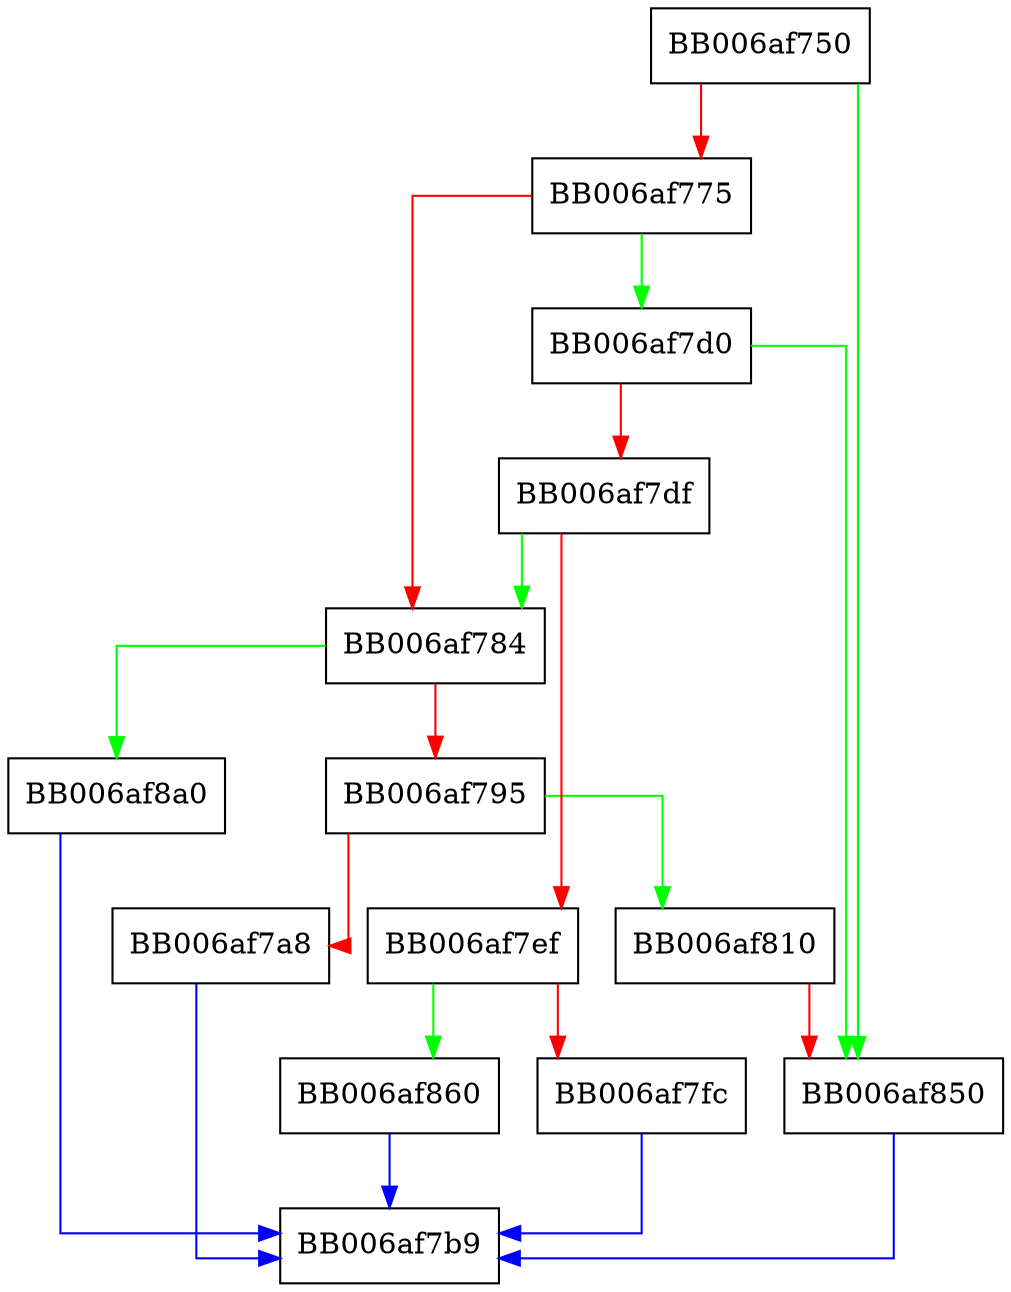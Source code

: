 digraph prepare_ec_params {
  node [shape="box"];
  graph [splines=ortho];
  BB006af750 -> BB006af850 [color="green"];
  BB006af750 -> BB006af775 [color="red"];
  BB006af775 -> BB006af7d0 [color="green"];
  BB006af775 -> BB006af784 [color="red"];
  BB006af784 -> BB006af8a0 [color="green"];
  BB006af784 -> BB006af795 [color="red"];
  BB006af795 -> BB006af810 [color="green"];
  BB006af795 -> BB006af7a8 [color="red"];
  BB006af7a8 -> BB006af7b9 [color="blue"];
  BB006af7d0 -> BB006af850 [color="green"];
  BB006af7d0 -> BB006af7df [color="red"];
  BB006af7df -> BB006af784 [color="green"];
  BB006af7df -> BB006af7ef [color="red"];
  BB006af7ef -> BB006af860 [color="green"];
  BB006af7ef -> BB006af7fc [color="red"];
  BB006af7fc -> BB006af7b9 [color="blue"];
  BB006af810 -> BB006af850 [color="red"];
  BB006af850 -> BB006af7b9 [color="blue"];
  BB006af860 -> BB006af7b9 [color="blue"];
  BB006af8a0 -> BB006af7b9 [color="blue"];
}